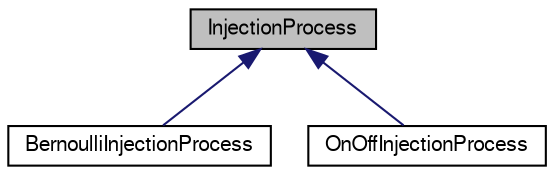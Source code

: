 digraph G
{
  bgcolor="transparent";
  edge [fontname="FreeSans",fontsize="10",labelfontname="FreeSans",labelfontsize="10"];
  node [fontname="FreeSans",fontsize="10",shape=record];
  Node1 [label="InjectionProcess",height=0.2,width=0.4,color="black", fillcolor="grey75", style="filled" fontcolor="black"];
  Node1 -> Node2 [dir=back,color="midnightblue",fontsize="10",style="solid",fontname="FreeSans"];
  Node2 [label="BernoulliInjectionProcess",height=0.2,width=0.4,color="black",URL="$classBernoulliInjectionProcess.html"];
  Node1 -> Node3 [dir=back,color="midnightblue",fontsize="10",style="solid",fontname="FreeSans"];
  Node3 [label="OnOffInjectionProcess",height=0.2,width=0.4,color="black",URL="$classOnOffInjectionProcess.html"];
}
